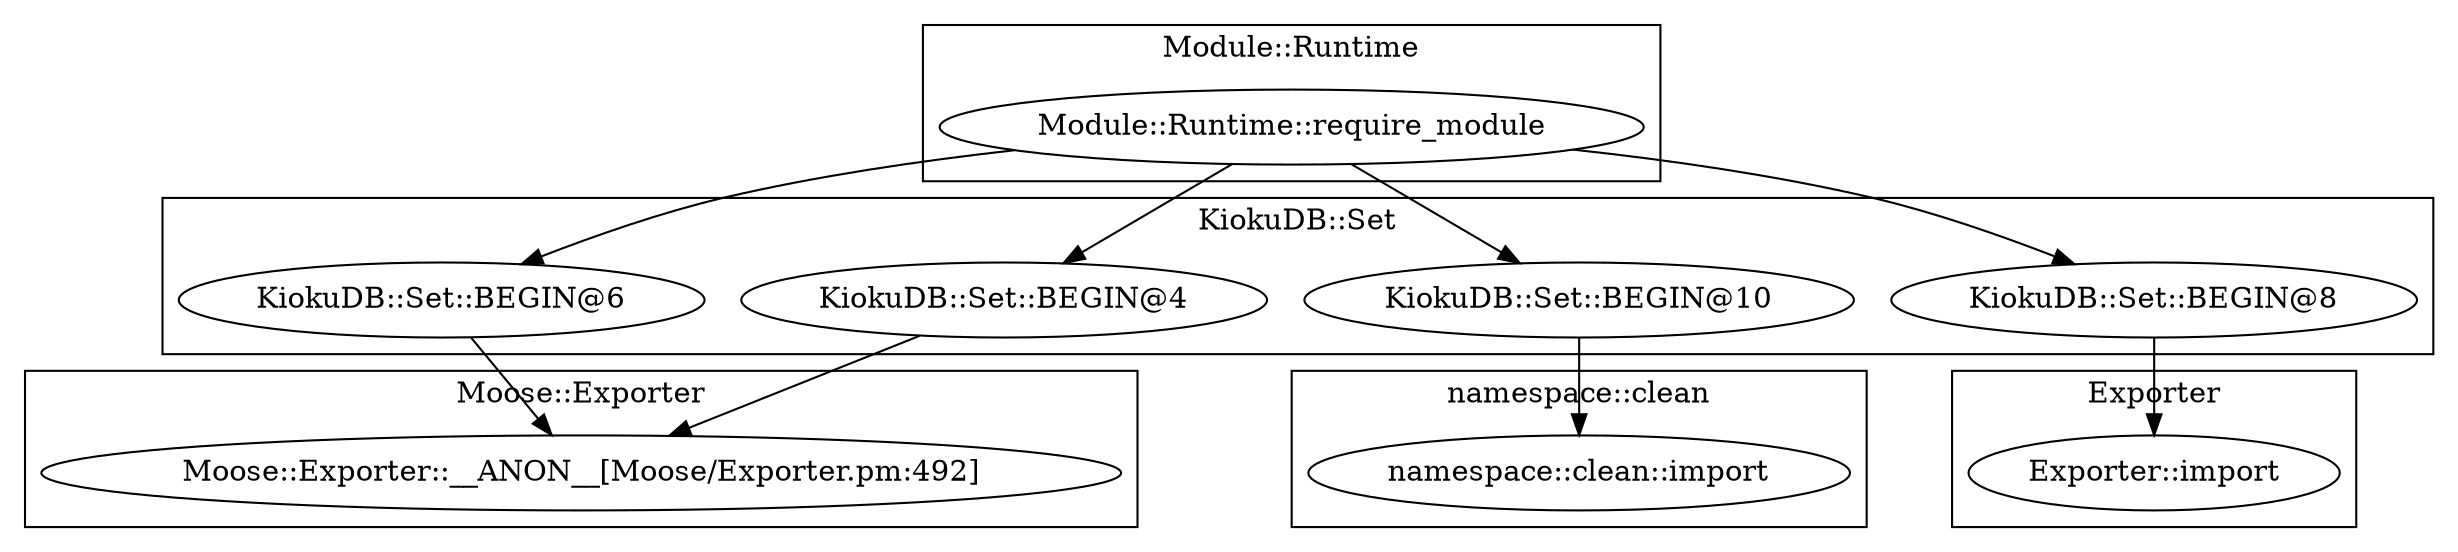 digraph {
graph [overlap=false]
subgraph cluster_namespace_clean {
	label="namespace::clean";
	"namespace::clean::import";
}
subgraph cluster_Module_Runtime {
	label="Module::Runtime";
	"Module::Runtime::require_module";
}
subgraph cluster_Exporter {
	label="Exporter";
	"Exporter::import";
}
subgraph cluster_KiokuDB_Set {
	label="KiokuDB::Set";
	"KiokuDB::Set::BEGIN@4";
	"KiokuDB::Set::BEGIN@10";
	"KiokuDB::Set::BEGIN@8";
	"KiokuDB::Set::BEGIN@6";
}
subgraph cluster_Moose_Exporter {
	label="Moose::Exporter";
	"Moose::Exporter::__ANON__[Moose/Exporter.pm:492]";
}
"Module::Runtime::require_module" -> "KiokuDB::Set::BEGIN@8";
"Module::Runtime::require_module" -> "KiokuDB::Set::BEGIN@4";
"Module::Runtime::require_module" -> "KiokuDB::Set::BEGIN@6";
"KiokuDB::Set::BEGIN@10" -> "namespace::clean::import";
"KiokuDB::Set::BEGIN@6" -> "Moose::Exporter::__ANON__[Moose/Exporter.pm:492]";
"KiokuDB::Set::BEGIN@4" -> "Moose::Exporter::__ANON__[Moose/Exporter.pm:492]";
"KiokuDB::Set::BEGIN@8" -> "Exporter::import";
"Module::Runtime::require_module" -> "KiokuDB::Set::BEGIN@10";
}
